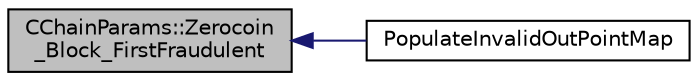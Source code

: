 digraph "CChainParams::Zerocoin_Block_FirstFraudulent"
{
  edge [fontname="Helvetica",fontsize="10",labelfontname="Helvetica",labelfontsize="10"];
  node [fontname="Helvetica",fontsize="10",shape=record];
  rankdir="LR";
  Node247 [label="CChainParams::Zerocoin\l_Block_FirstFraudulent",height=0.2,width=0.4,color="black", fillcolor="grey75", style="filled", fontcolor="black"];
  Node247 -> Node248 [dir="back",color="midnightblue",fontsize="10",style="solid",fontname="Helvetica"];
  Node248 [label="PopulateInvalidOutPointMap",height=0.2,width=0.4,color="black", fillcolor="white", style="filled",URL="$main_8h.html#ae7d38ec9b36061a4216d318d34dde6e2"];
}
